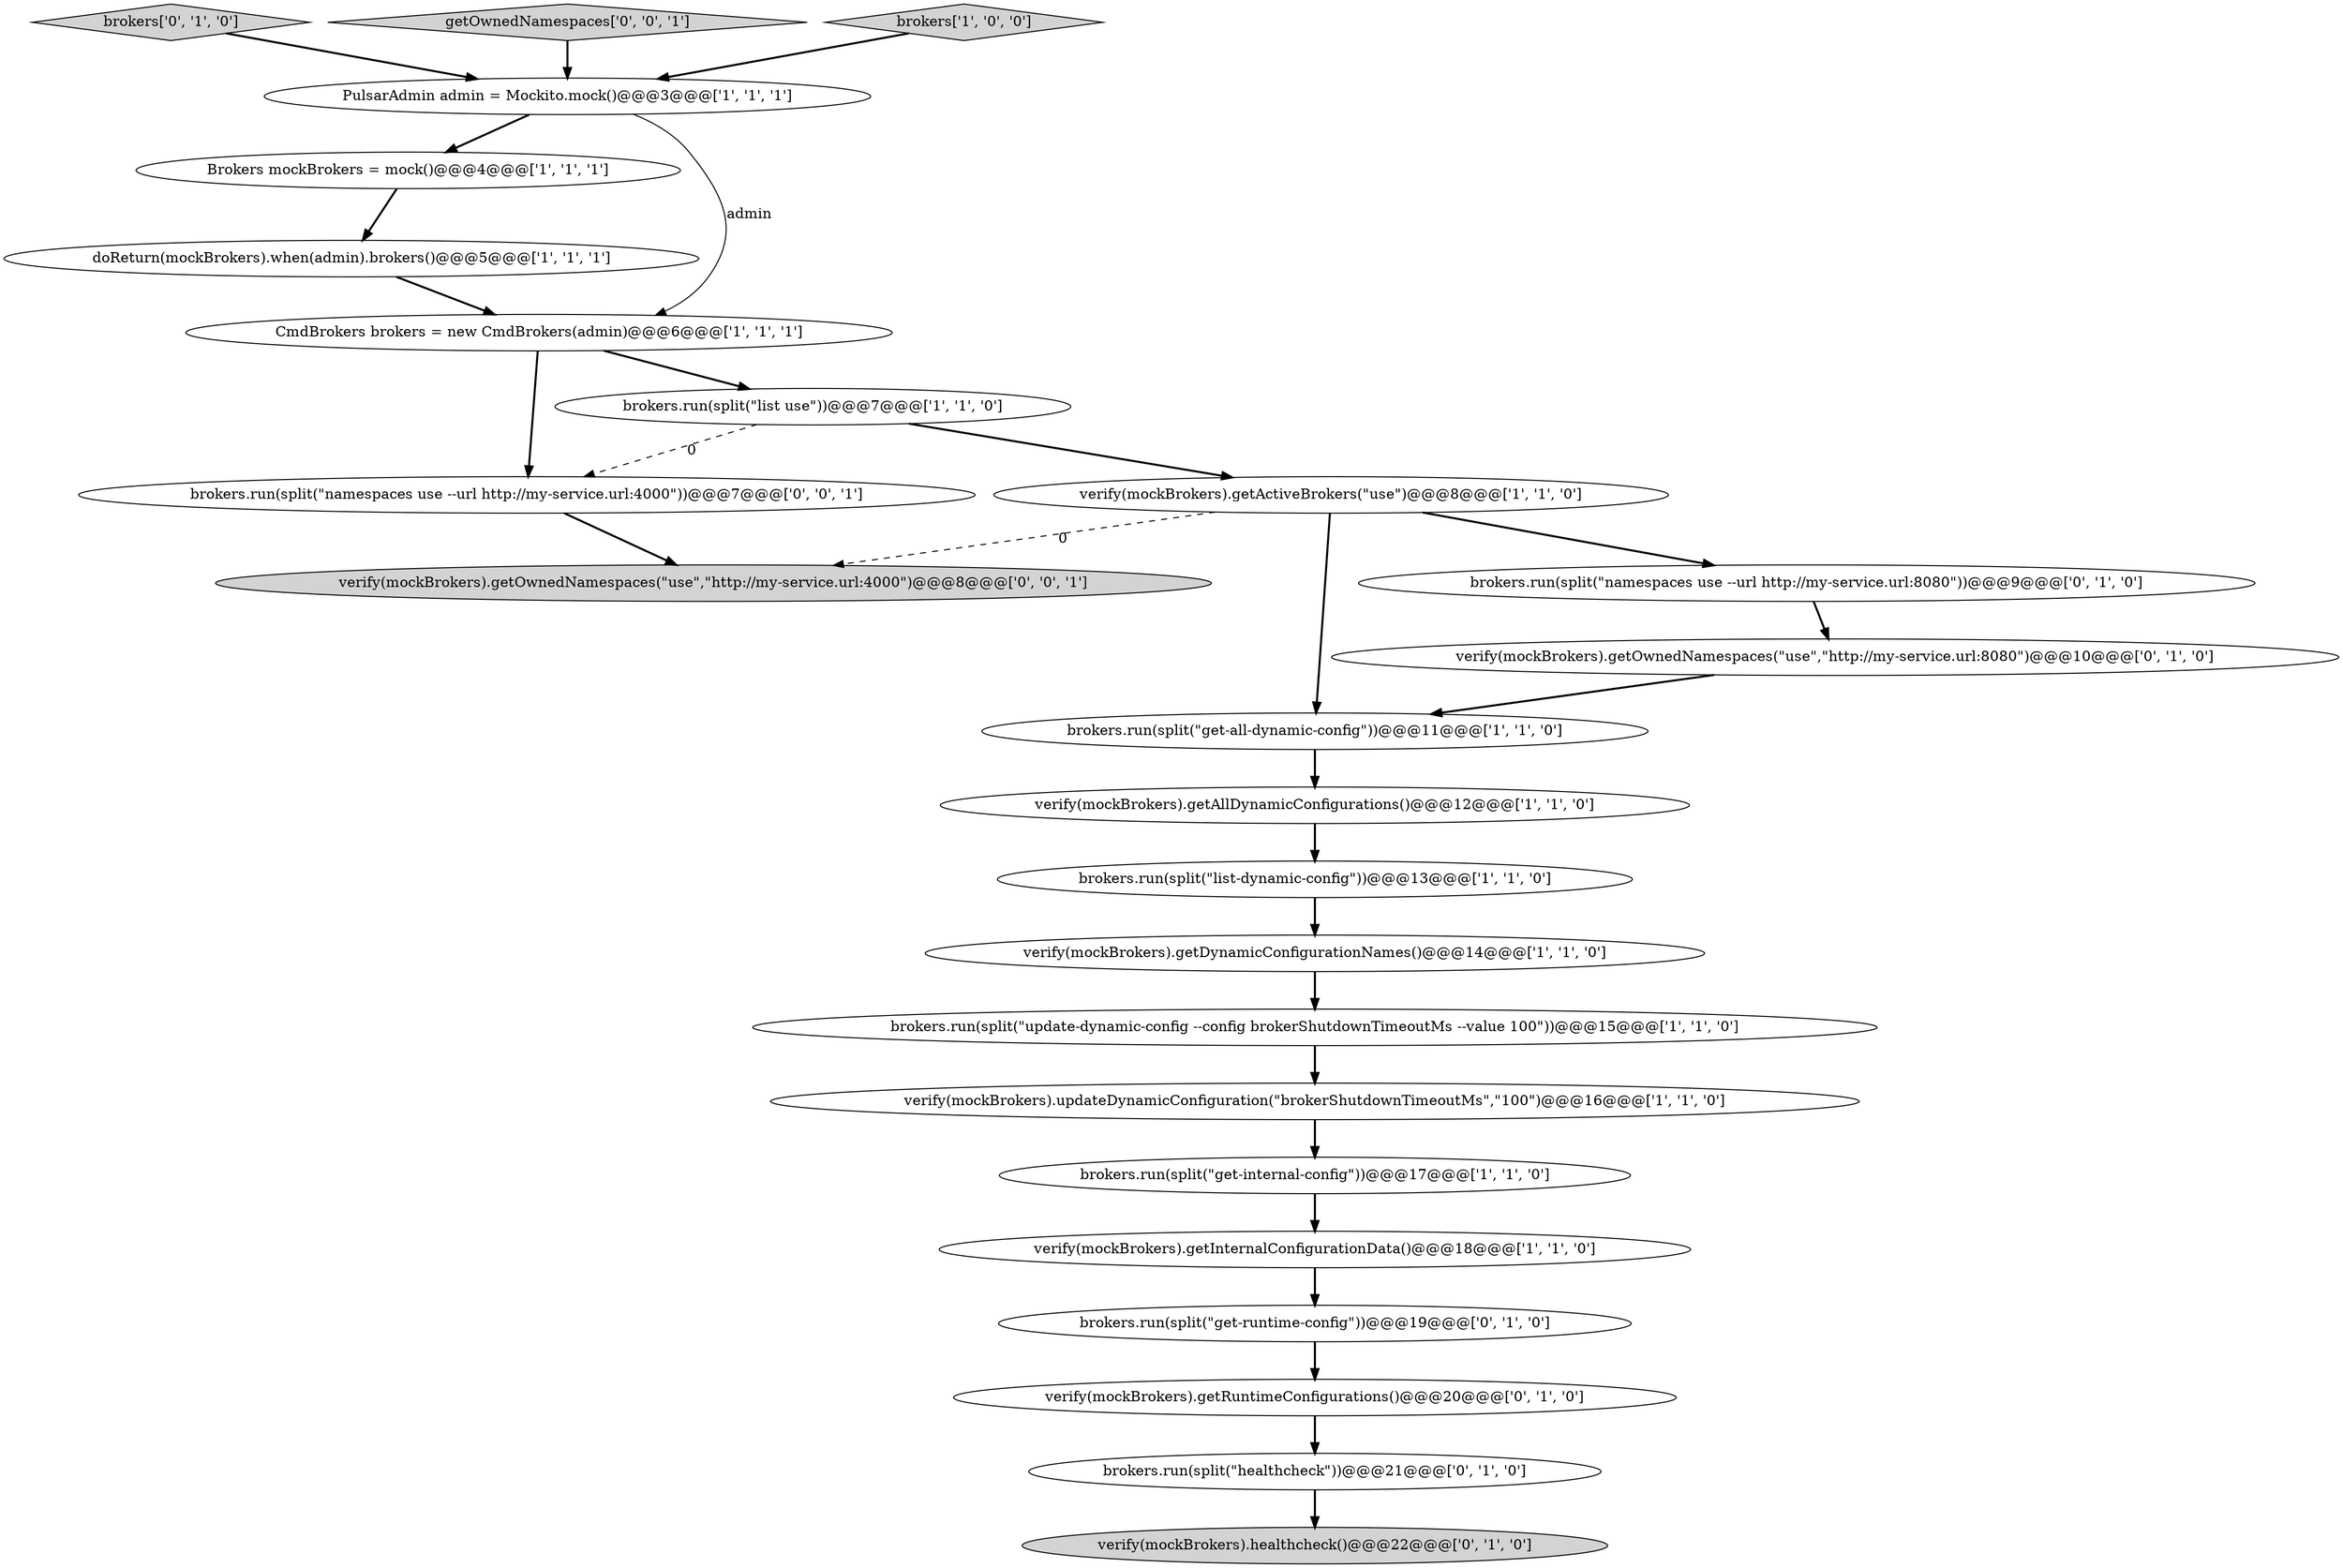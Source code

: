 digraph {
6 [style = filled, label = "CmdBrokers brokers = new CmdBrokers(admin)@@@6@@@['1', '1', '1']", fillcolor = white, shape = ellipse image = "AAA0AAABBB1BBB"];
13 [style = filled, label = "verify(mockBrokers).updateDynamicConfiguration(\"brokerShutdownTimeoutMs\",\"100\")@@@16@@@['1', '1', '0']", fillcolor = white, shape = ellipse image = "AAA0AAABBB1BBB"];
9 [style = filled, label = "brokers.run(split(\"list use\"))@@@7@@@['1', '1', '0']", fillcolor = white, shape = ellipse image = "AAA0AAABBB1BBB"];
21 [style = filled, label = "brokers['0', '1', '0']", fillcolor = lightgray, shape = diamond image = "AAA0AAABBB2BBB"];
24 [style = filled, label = "brokers.run(split(\"namespaces use --url http://my-service.url:4000\"))@@@7@@@['0', '0', '1']", fillcolor = white, shape = ellipse image = "AAA0AAABBB3BBB"];
23 [style = filled, label = "verify(mockBrokers).getOwnedNamespaces(\"use\",\"http://my-service.url:4000\")@@@8@@@['0', '0', '1']", fillcolor = lightgray, shape = ellipse image = "AAA0AAABBB3BBB"];
17 [style = filled, label = "brokers.run(split(\"healthcheck\"))@@@21@@@['0', '1', '0']", fillcolor = white, shape = ellipse image = "AAA1AAABBB2BBB"];
2 [style = filled, label = "doReturn(mockBrokers).when(admin).brokers()@@@5@@@['1', '1', '1']", fillcolor = white, shape = ellipse image = "AAA0AAABBB1BBB"];
7 [style = filled, label = "verify(mockBrokers).getActiveBrokers(\"use\")@@@8@@@['1', '1', '0']", fillcolor = white, shape = ellipse image = "AAA0AAABBB1BBB"];
20 [style = filled, label = "verify(mockBrokers).getRuntimeConfigurations()@@@20@@@['0', '1', '0']", fillcolor = white, shape = ellipse image = "AAA1AAABBB2BBB"];
12 [style = filled, label = "brokers.run(split(\"get-internal-config\"))@@@17@@@['1', '1', '0']", fillcolor = white, shape = ellipse image = "AAA0AAABBB1BBB"];
5 [style = filled, label = "Brokers mockBrokers = mock()@@@4@@@['1', '1', '1']", fillcolor = white, shape = ellipse image = "AAA0AAABBB1BBB"];
3 [style = filled, label = "brokers.run(split(\"update-dynamic-config --config brokerShutdownTimeoutMs --value 100\"))@@@15@@@['1', '1', '0']", fillcolor = white, shape = ellipse image = "AAA0AAABBB1BBB"];
0 [style = filled, label = "PulsarAdmin admin = Mockito.mock()@@@3@@@['1', '1', '1']", fillcolor = white, shape = ellipse image = "AAA0AAABBB1BBB"];
15 [style = filled, label = "verify(mockBrokers).healthcheck()@@@22@@@['0', '1', '0']", fillcolor = lightgray, shape = ellipse image = "AAA1AAABBB2BBB"];
22 [style = filled, label = "getOwnedNamespaces['0', '0', '1']", fillcolor = lightgray, shape = diamond image = "AAA0AAABBB3BBB"];
16 [style = filled, label = "brokers.run(split(\"namespaces use --url http://my-service.url:8080\"))@@@9@@@['0', '1', '0']", fillcolor = white, shape = ellipse image = "AAA1AAABBB2BBB"];
10 [style = filled, label = "verify(mockBrokers).getAllDynamicConfigurations()@@@12@@@['1', '1', '0']", fillcolor = white, shape = ellipse image = "AAA0AAABBB1BBB"];
11 [style = filled, label = "brokers['1', '0', '0']", fillcolor = lightgray, shape = diamond image = "AAA0AAABBB1BBB"];
19 [style = filled, label = "brokers.run(split(\"get-runtime-config\"))@@@19@@@['0', '1', '0']", fillcolor = white, shape = ellipse image = "AAA1AAABBB2BBB"];
14 [style = filled, label = "brokers.run(split(\"get-all-dynamic-config\"))@@@11@@@['1', '1', '0']", fillcolor = white, shape = ellipse image = "AAA0AAABBB1BBB"];
18 [style = filled, label = "verify(mockBrokers).getOwnedNamespaces(\"use\",\"http://my-service.url:8080\")@@@10@@@['0', '1', '0']", fillcolor = white, shape = ellipse image = "AAA1AAABBB2BBB"];
4 [style = filled, label = "verify(mockBrokers).getInternalConfigurationData()@@@18@@@['1', '1', '0']", fillcolor = white, shape = ellipse image = "AAA0AAABBB1BBB"];
8 [style = filled, label = "verify(mockBrokers).getDynamicConfigurationNames()@@@14@@@['1', '1', '0']", fillcolor = white, shape = ellipse image = "AAA0AAABBB1BBB"];
1 [style = filled, label = "brokers.run(split(\"list-dynamic-config\"))@@@13@@@['1', '1', '0']", fillcolor = white, shape = ellipse image = "AAA0AAABBB1BBB"];
5->2 [style = bold, label=""];
24->23 [style = bold, label=""];
22->0 [style = bold, label=""];
16->18 [style = bold, label=""];
11->0 [style = bold, label=""];
19->20 [style = bold, label=""];
12->4 [style = bold, label=""];
7->16 [style = bold, label=""];
1->8 [style = bold, label=""];
0->6 [style = solid, label="admin"];
6->24 [style = bold, label=""];
3->13 [style = bold, label=""];
8->3 [style = bold, label=""];
7->14 [style = bold, label=""];
6->9 [style = bold, label=""];
10->1 [style = bold, label=""];
7->23 [style = dashed, label="0"];
13->12 [style = bold, label=""];
4->19 [style = bold, label=""];
17->15 [style = bold, label=""];
2->6 [style = bold, label=""];
20->17 [style = bold, label=""];
0->5 [style = bold, label=""];
18->14 [style = bold, label=""];
14->10 [style = bold, label=""];
21->0 [style = bold, label=""];
9->24 [style = dashed, label="0"];
9->7 [style = bold, label=""];
}
